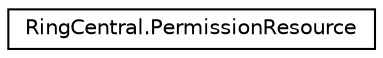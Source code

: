 digraph "Graphical Class Hierarchy"
{
 // LATEX_PDF_SIZE
  edge [fontname="Helvetica",fontsize="10",labelfontname="Helvetica",labelfontsize="10"];
  node [fontname="Helvetica",fontsize="10",shape=record];
  rankdir="LR";
  Node0 [label="RingCentral.PermissionResource",height=0.2,width=0.4,color="black", fillcolor="white", style="filled",URL="$classRingCentral_1_1PermissionResource.html",tooltip=" "];
}
